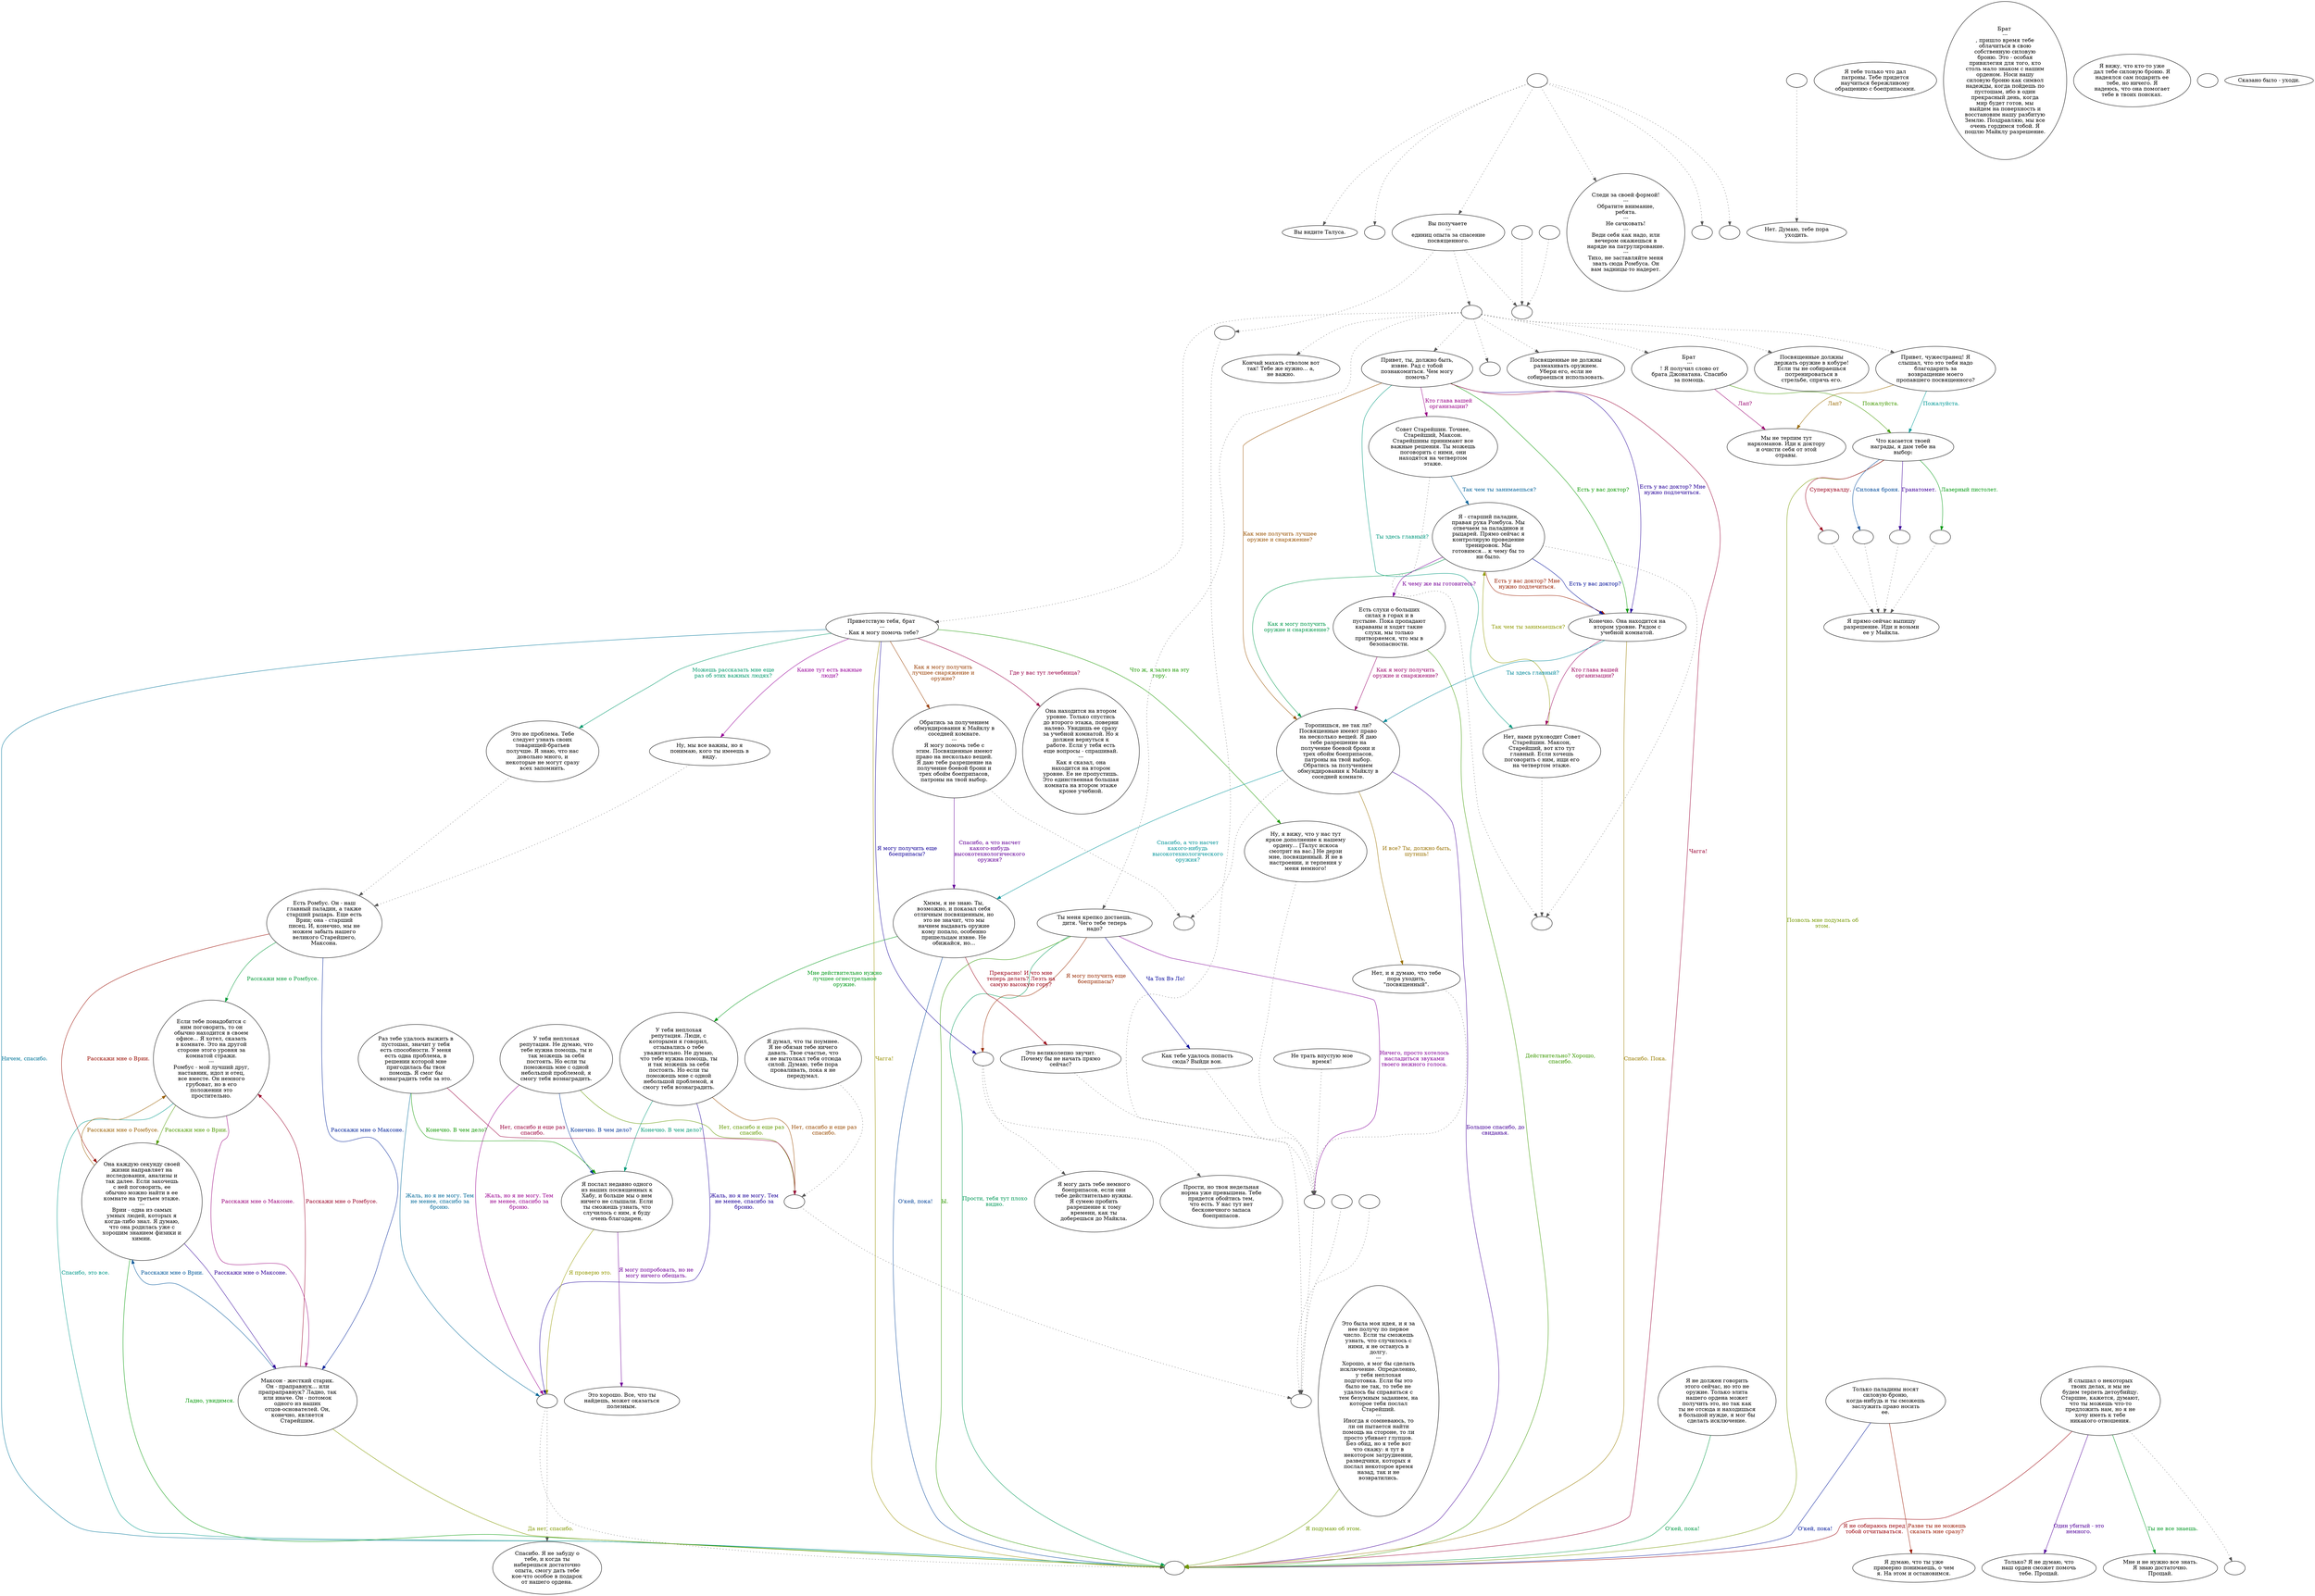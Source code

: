 digraph talus {
  "start" [style=filled       fillcolor="#FFFFFF"       color="#000000"]
  "start" -> "look_at_p_proc" [style=dotted color="#555555"]
  "start" -> "pickup_p_proc" [style=dotted color="#555555"]
  "start" -> "talk_p_proc" [style=dotted color="#555555"]
  "start" -> "TalusBackground" [style=dotted color="#555555"]
  "start" -> "critter_p_proc" [style=dotted color="#555555"]
  "start" -> "destroy_p_proc" [style=dotted color="#555555"]
  "start" [label=""]
  "do_dialogue" [style=filled       fillcolor="#FFFFFF"       color="#000000"]
  "do_dialogue" -> "weapon_check" [style=dotted color="#555555"]
  "do_dialogue" -> "Talus11" [style=dotted color="#555555"]
  "do_dialogue" -> "Talus12" [style=dotted color="#555555"]
  "do_dialogue" -> "Talus13" [style=dotted color="#555555"]
  "do_dialogue" -> "Talus49" [style=dotted color="#555555"]
  "do_dialogue" -> "Talus47" [style=dotted color="#555555"]
  "do_dialogue" -> "Talus00" [style=dotted color="#555555"]
  "do_dialogue" -> "Talus22" [style=dotted color="#555555"]
  "do_dialogue" -> "Talus14" [style=dotted color="#555555"]
  "do_dialogue" [label=""]
  "weapon_check" [style=filled       fillcolor="#FFFFFF"       color="#000000"]
  "weapon_check" [label=""]
  "set_requisition" [style=filled       fillcolor="#FFFFFF"       color="#000000"]
  "set_requisition" [label=""]
  "Talus00" [style=filled       fillcolor="#FFFFFF"       color="#000000"]
  "Talus00" [label="Привет, ты, должно быть,\nизвне. Рад с тобой\nпознакомиться. Чем могу\nпомочь?"]
  "Talus00" -> "Talus01" [label="Кто глава вашей\nорганизации?" color="#990087" fontcolor="#990087"]
  "Talus00" -> "Talus02" [label="Ты здесь главный?" color="#00997E" fontcolor="#00997E"]
  "Talus00" -> "Talus07" [label="Как мне получить лучшее\nоружие и снаряжение?" color="#995100" fontcolor="#995100"]
  "Talus00" -> "Talus28" [label="Есть у вас доктор? Мне\nнужно подлечиться." color="#250099" fontcolor="#250099"]
  "Talus00" -> "Talus28" [label="Есть у вас доктор?" color="#089900" fontcolor="#089900"]
  "Talus00" -> "TalusEnd" [label="Чагга!" color="#990034" fontcolor="#990034"]
  "Talus01" [style=filled       fillcolor="#FFFFFF"       color="#000000"]
  "Talus01" -> "Goodbyes" [style=dotted color="#555555"]
  "Talus01" [label="Совет Старейшин. Точнее,\nСтарейший, Максон.\nСтарейшины принимают все\nважные решения. Ты можешь\nпоговорить с ними, они\nнаходятся на четвертом\nэтаже."]
  "Talus01" -> "Talus05" [label="Так чем ты занимаешься?" color="#006199" fontcolor="#006199"]
  "Talus02" [style=filled       fillcolor="#FFFFFF"       color="#000000"]
  "Talus02" -> "Goodbyes" [style=dotted color="#555555"]
  "Talus02" [label="Нет, нами руководит Совет\nСтарейшин. Максон,\nСтарейший, вот кто тут\nглавный. Если хочешь\nпоговорить с ним, ищи его\nна четвертом этаже."]
  "Talus02" -> "Talus05" [label="Так чем ты занимаешься?" color="#8E9900" fontcolor="#8E9900"]
  "Talus05" [style=filled       fillcolor="#FFFFFF"       color="#000000"]
  "Talus05" -> "Goodbyes" [style=dotted color="#555555"]
  "Talus05" [label="Я - старший паладин,\nправая рука Ромбуса. Мы\nотвечаем за паладинов и\nрыцарей. Прямо сейчас я\nконтролирую проведение\nтренировок. Мы\nготовимся... к чему бы то\nни было."]
  "Talus05" -> "Talus06" [label="К чему же вы готовитесь?" color="#780099" fontcolor="#780099"]
  "Talus05" -> "Talus07" [label="Как я могу получить\nоружие и снаряжение?" color="#00994B" fontcolor="#00994B"]
  "Talus05" -> "Talus28" [label="Есть у вас доктор? Мне\nнужно подлечиться." color="#991E00" fontcolor="#991E00"]
  "Talus05" -> "Talus28" [label="Есть у вас доктор?" color="#000E99" fontcolor="#000E99"]
  "Talus06" [style=filled       fillcolor="#FFFFFF"       color="#000000"]
  "Talus06" [label="Есть слухи о больших\nсилах в горах и в\nпустыне. Пока пропадают\nкараваны и ходят такие\nслухи, мы только\nпритворяемся, что мы в\nбезопасности."]
  "Talus06" -> "TalusEnd" [label="Действительно? Хорошо,\nспасибо." color="#3B9900" fontcolor="#3B9900"]
  "Talus06" -> "Talus07" [label="Как я могу получить\nоружие и снаряжение?" color="#990068" fontcolor="#990068"]
  "Talus07" [style=filled       fillcolor="#FFFFFF"       color="#000000"]
  "Talus07" -> "set_requisition" [style=dotted color="#555555"]
  "Talus07" [label="Торопишься, не так ли?\nПосвященные имеют право\nна несколько вещей. Я даю\nтебе разрешение на\nполучение боевой брони и\nтрех обойм боеприпасов,\nпатроны на твой выбор.\nОбратись за получением\nобмундирования к Майклу в\nсоседней комнате."]
  "Talus07" -> "Talus08" [label="Спасибо, а что насчет\nкакого-нибудь\nвысокотехнологического\nоружия?" color="#009499" fontcolor="#009499"]
  "Talus07" -> "Talus42" [label="И все? Ты, должно быть,\nшутишь!" color="#997100" fontcolor="#997100"]
  "Talus07" -> "TalusEnd" [label="Большое спасибо, до\nсвиданья." color="#440099" fontcolor="#440099"]
  "Talus08" [style=filled       fillcolor="#FFFFFF"       color="#000000"]
  "Talus08" [label="Хммм, я не знаю. Ты,\nвозможно, и показал себя\nотличным посвященным, но\nэто не значит, что мы\nначнем выдавать оружие\nкому попало, особенно\nпришельцам извне. Не\nобижайся, но..."]
  "Talus08" -> "Talus32" [label="Мне действительно нужно\nлучшее огнестрельное\nоружие." color="#009918" fontcolor="#009918"]
  "Talus08" -> "Talus09" [label="Прекрасно! И что мне\nтеперь делать? Лезть на\nсамую высокую гору?" color="#990015" fontcolor="#990015"]
  "Talus08" -> "TalusEnd" [label="О'кей, пока!" color="#004199" fontcolor="#004199"]
  "Talus09" [style=filled       fillcolor="#FFFFFF"       color="#000000"]
  "Talus09" -> "DownReact" [style=dotted color="#555555"]
  "Talus09" [label="Это великолепно звучит.\nПочему бы не начать прямо\nсейчас?"]
  "Talus10" [style=filled       fillcolor="#FFFFFF"       color="#000000"]
  "Talus10" [label="Это была моя идея, и я за\nнее получу по первое\nчисло. Если ты сможешь\nузнать, что случилось с\nними, я не останусь в\nдолгу.\n---\nХорошо, я мог бы сделать\nисключение. Определенно,\nу тебя неплохая\nподготовка. Если бы это\nбыло не так, то тебе не\nудалось бы справиться с\nтем безумным заданием, на\nкоторое тебя послал\nСтарейший.\n---\nИногда я сомневаюсь, то\nли он пытается найти\nпомощь на стороне, то ли\nпросто убивает глупцов.\nБез обид, но я тебе вот\nчто скажу: я тут в\nнекотором затруднении,\nразведчики, которых я\nпослал некоторое время\nназад, так и не\nвозвратились."]
  "Talus10" -> "TalusEnd" [label="Я подумаю об этом." color="#6E9900" fontcolor="#6E9900"]
  "Talus11" [style=filled       fillcolor="#FFFFFF"       color="#000000"]
  "Talus11" [label="Посвященные не должны\nразмахивать оружием.\nУбери его, если не\nсобираешься использовать."]
  "Talus12" [style=filled       fillcolor="#FFFFFF"       color="#000000"]
  "Talus12" [label="Посвященные должны\nдержать оружие в кобуре!\nЕсли ты не собираешься\nпотренироваться в\nстрельбе, спрячь его."]
  "Talus13" [style=filled       fillcolor="#FFFFFF"       color="#000000"]
  "Talus13" [label="Кончай махать стволом вот\nтак! Тебе же нужно... а,\nне важно."]
  "Talus14" [style=filled       fillcolor="#FFFFFF"       color="#000000"]
  "Talus14" [label="Приветствую тебя, брат \n---\n. Как я могу помочь тебе?"]
  "Talus14" -> "Talus16" [label="Какие тут есть важные\nлюди?" color="#970099" fontcolor="#970099"]
  "Talus14" -> "Talus17" [label="Можешь рассказать мне еще\nраз об этих важных людях?" color="#00996B" fontcolor="#00996B"]
  "Talus14" -> "Talus15" [label="Как я могу получить\nлучшее снаряжение и\nоружие?" color="#993E00" fontcolor="#993E00"]
  "Talus14" -> "TalusAmmo" [label="Я могу получить еще\nбоеприпасы?" color="#110099" fontcolor="#110099"]
  "Talus14" -> "Talus44" [label="Что ж, я залез на эту\nгору." color="#1B9900" fontcolor="#1B9900"]
  "Talus14" -> "Talus29" [label="Где у вас тут лечебница?" color="#990048" fontcolor="#990048"]
  "Talus14" -> "TalusEnd" [label="Ничем, спасибо." color="#007599" fontcolor="#007599"]
  "Talus14" -> "TalusEnd" [label="Чагга!" color="#999100" fontcolor="#999100"]
  "Talus14a" [style=filled       fillcolor="#FFFFFF"       color="#000000"]
  "Talus14a" -> "Talus34" [style=dotted color="#555555"]
  "Talus14a" [label=""]
  "Talus15" [style=filled       fillcolor="#FFFFFF"       color="#000000"]
  "Talus15" -> "set_requisition" [style=dotted color="#555555"]
  "Talus15" [label="Обратись за получением\nобмундирования к Майклу в\nсоседней комнате.\n---\nЯ могу помочь тебе с\nэтим. Посвященные имеют\nправо на несколько вещей.\nЯ даю тебе разрешение на\nполучение боевой брони и\nтрех обойм боеприпасов,\nпатроны на твой выбор."]
  "Talus15" -> "Talus08" [label="Спасибо, а что насчет\nкакого-нибудь\nвысокотехнологического\nоружия?" color="#640099" fontcolor="#640099"]
  "Talus16" [style=filled       fillcolor="#FFFFFF"       color="#000000"]
  "Talus16" -> "Talus18" [style=dotted color="#555555"]
  "Talus16" [label="Ну, мы все важны, но я\nпонимаю, кого ты имеешь в\nвиду."]
  "Talus17" [style=filled       fillcolor="#FFFFFF"       color="#000000"]
  "Talus17" -> "Talus18" [style=dotted color="#555555"]
  "Talus17" [label="Это не проблема. Тебе\nследует узнать своих\nтоварищей-братьев\nполучше. Я знаю, что нас\nдовольно много, и\nнекоторые не могут сразу\nвсех запомнить."]
  "Talus18" [style=filled       fillcolor="#FFFFFF"       color="#000000"]
  "Talus18" [label="Есть Ромбус. Он - наш\nглавный паладин, а также\nстарший рыцарь. Еще есть\nВрии; она - старший\nписец. И, конечно, мы не\nможем забыть нашего\nвеликого Старейшего,\nМаксона."]
  "Talus18" -> "Talus19" [label="Расскажи мне о Ромбусе." color="#009937" fontcolor="#009937"]
  "Talus18" -> "Talus20" [label="Расскажи мне о Врии." color="#990B00" fontcolor="#990B00"]
  "Talus18" -> "Talus21" [label="Расскажи мне о Максоне." color="#002299" fontcolor="#002299"]
  "Talus19" [style=filled       fillcolor="#FFFFFF"       color="#000000"]
  "Talus19" [label="Если тебе понадобится с\nним поговорить, то он\nобычно находится в своем\nофисе... Я хотел, сказать\nв комнате. Это на другой\nстороне этого уровня за\nкомнатой стражи.\n---\nРомбус - мой лучший друг,\nнаставник, идол и отец,\nвсе вместе. Он немного\nгрубоват, но в его\nположении это\nпростительно."]
  "Talus19" -> "Talus20" [label="Расскажи мне о Врии." color="#4E9900" fontcolor="#4E9900"]
  "Talus19" -> "Talus21" [label="Расскажи мне о Максоне." color="#99007B" fontcolor="#99007B"]
  "Talus19" -> "TalusEnd" [label="Спасибо, это все." color="#00998A" fontcolor="#00998A"]
  "Talus20" [style=filled       fillcolor="#FFFFFF"       color="#000000"]
  "Talus20" [label="Она каждую секунду своей\nжизни направляет на\nисследования, анализы и\nтак далее. Если захочешь\nс ней поговорить, ее\nобычно можно найти в ее\nкомнате на третьем этаже.\n---\nВрии - одна из самых\nумных людей, которых я\nкогда-либо знал. Я думаю,\nчто она родилась уже с\nхорошим знанием физики и\nхимии."]
  "Talus20" -> "Talus19" [label="Расскажи мне о Ромбусе." color="#995E00" fontcolor="#995E00"]
  "Talus20" -> "Talus21" [label="Расскажи мне о Максоне." color="#310099" fontcolor="#310099"]
  "Talus20" -> "TalusEnd" [label="Ладно, увидимся." color="#009904" fontcolor="#009904"]
  "Talus21" [style=filled       fillcolor="#FFFFFF"       color="#000000"]
  "Talus21" [label="Максон - жесткий старик.\nОн - праправнук... или\nпрапраправнук? Ладно, так\nили иначе. Он - потомок\nодного из наших\nотцов-основателей. Он,\nконечно, является\nСтарейшим."]
  "Talus21" -> "Talus19" [label="Расскажи мне о Ромбусе." color="#990028" fontcolor="#990028"]
  "Talus21" -> "Talus20" [label="Расскажи мне о Врии." color="#005599" fontcolor="#005599"]
  "Talus21" -> "TalusEnd" [label="Да нет, спасибо." color="#829900" fontcolor="#829900"]
  "Talus22" [style=filled       fillcolor="#FFFFFF"       color="#000000"]
  "Talus22" [label="Ты меня крепко достаешь,\nдитя. Чего тебе теперь\nнадо?"]
  "Talus22" -> "DownReact" [label="Ничего, просто хотелось\nнасладиться звуками\nтвоего нежного голоса." color="#840099" fontcolor="#840099"]
  "Talus22" -> "TalusEnd" [label="Прости, тебя тут плохо\nвидно." color="#009957" fontcolor="#009957"]
  "Talus22" -> "TalusAmmo" [label="Я могу получить еще\nбоеприпасы?" color="#992A00" fontcolor="#992A00"]
  "Talus22" -> "Talus24" [label="Ча Тох Вэ Ло!" color="#000299" fontcolor="#000299"]
  "Talus22" -> "TalusEnd" [label="Ы." color="#2F9900" fontcolor="#2F9900"]
  "Talus23" [style=filled       fillcolor="#FFFFFF"       color="#000000"]
  "Talus23" -> "DownReact" [style=dotted color="#555555"]
  "Talus23" [label="Не трать впустую мое\nвремя!"]
  "Talus24" [style=filled       fillcolor="#FFFFFF"       color="#000000"]
  "Talus24" -> "DownReact" [style=dotted color="#555555"]
  "Talus24" [label="Как тебе удалось попасть\nсюда? Выйди вон."]
  "Talus25" [style=filled       fillcolor="#FFFFFF"       color="#000000"]
  "Talus25" [label="Я могу дать тебе немного\nбоеприпасов, если они\nтебе действительно нужны.\nЯ сумею пробить\nразрешение к тому\nвремени, как ты\nдоберешься до Майкла."]
  "Talus26" [style=filled       fillcolor="#FFFFFF"       color="#000000"]
  "Talus26" [label="Я тебе только что дал\nпатроны. Тебе придется\nнаучиться бережливому\nобращению с боеприпасами."]
  "Talus27" [style=filled       fillcolor="#FFFFFF"       color="#000000"]
  "Talus27" [label="Прости, но твоя недельная\nнорма уже превышена. Тебе\nпридется обойтись тем,\nчто есть. У нас тут нет\nбесконечного запаса\nбоеприпасов."]
  "Talus28" [style=filled       fillcolor="#FFFFFF"       color="#000000"]
  "Talus28" [label="Конечно. Она находится на\nвтором уровне. Рядом с\nучебной комнатой."]
  "Talus28" -> "Talus02" [label="Кто глава вашей\nорганизации?" color="#99005C" fontcolor="#99005C"]
  "Talus28" -> "Talus07" [label="Ты здесь главный?" color="#008899" fontcolor="#008899"]
  "Talus28" -> "TalusEnd" [label="Спасибо. Пока." color="#997D00" fontcolor="#997D00"]
  "Talus29" [style=filled       fillcolor="#FFFFFF"       color="#000000"]
  "Talus29" [label="Она находится на втором\nуровне. Только спустись\nдо второго этажа, поверни\nналево. Увидишь ее сразу\nза учебной комнатой. Но я\nдолжен вернуться к\nработе. Если у тебя есть\nеще вопросы - спрашивай.\n---\nКак я сказал, она\nнаходится на втором\nуровне. Ее не пропустишь.\nЭто единственная большая\nкомната на втором этаже\nкроме учебной."]
  "Talus30" [style=filled       fillcolor="#FFFFFF"       color="#000000"]
  "Talus30" -> "BottomReact" [style=dotted color="#555555"]
  "Talus30" [label="Я слышал о некоторых\nтвоих делах, и мы не\nбудем терпеть детоубийцу.\nСтаршие, кажется, думают,\nчто ты можешь что-то\nпредложить нам, но я не\nхочу иметь к тебе\nникакого отношения."]
  "Talus30" -> "Talus37" [label="Один убитый - это\nнемного." color="#510099" fontcolor="#510099"]
  "Talus30" -> "Talus38" [label="Ты не все знаешь." color="#009924" fontcolor="#009924"]
  "Talus30" -> "TalusEnd" [label="Я не собираюсь перед\nтобой отчитываться." color="#990009" fontcolor="#990009"]
  "Talus31" [style=filled       fillcolor="#FFFFFF"       color="#000000"]
  "Talus31" [label="У тебя неплохая\nрепутация. Не думаю, что\nтебе нужна помощь, ты и\nтак можешь за себя\nпостоять. Но если ты\nпоможешь мне с одной\nнебольшой проблемой, я\nсмогу тебя вознаградить."]
  "Talus31" -> "Talus35" [label="Конечно. В чем дело?" color="#003599" fontcolor="#003599"]
  "Talus31" -> "BigDownReact" [label="Нет, спасибо и еще раз\nспасибо." color="#629900" fontcolor="#629900"]
  "Talus31" -> "Talus31a" [label="Жаль, но я не могу. Тем\nне менее, спасибо за\nброню." color="#99008F" fontcolor="#99008F"]
  "Talus31a" [style=filled       fillcolor="#FFFFFF"       color="#000000"]
  "Talus31a" -> "Talus39" [style=dotted color="#555555"]
  "Talus31a" -> "TalusEnd" [style=dotted color="#555555"]
  "Talus31a" [label=""]
  "Talus32" [style=filled       fillcolor="#FFFFFF"       color="#000000"]
  "Talus32" [label="У тебя неплохая\nрепутация. Люди, с\nкоторыми я говорил,\nотзывались о тебе\nуважительно. Не думаю,\nчто тебе нужна помощь, ты\nи так можешь за себя\nпостоять. Но если ты\nпоможешь мне с одной\nнебольшой проблемой, я\nсмогу тебя вознаградить."]
  "Talus32" -> "Talus35" [label="Конечно. В чем дело?" color="#009977" fontcolor="#009977"]
  "Talus32" -> "BigDownReact" [label="Нет, спасибо и еще раз\nспасибо." color="#994A00" fontcolor="#994A00"]
  "Talus32" -> "Talus31a" [label="Жаль, но я не могу. Тем\nне менее, спасибо за\nброню." color="#1D0099" fontcolor="#1D0099"]
  "Talus33" [style=filled       fillcolor="#FFFFFF"       color="#000000"]
  "Talus33" [label="Раз тебе удалось выжить в\nпустошах, значит у тебя\nесть способности. У меня\nесть одна проблема, в\nрешении которой мне\nпригодилась бы твоя\nпомощь. Я смог бы\nвознаградить тебя за это."]
  "Talus33" -> "Talus35" [label="Конечно. В чем дело?" color="#0F9900" fontcolor="#0F9900"]
  "Talus33" -> "BigDownReact" [label="Нет, спасибо и еще раз\nспасибо." color="#99003C" fontcolor="#99003C"]
  "Talus33" -> "Talus31a" [label="Жаль, но я не могу. Тем\nне менее, спасибо за\nброню." color="#006999" fontcolor="#006999"]
  "Talus34" [style=filled       fillcolor="#FFFFFF"       color="#000000"]
  "Talus34" [label="Нет. Думаю, тебе пора\nуходить."]
  "Talus35" [style=filled       fillcolor="#FFFFFF"       color="#000000"]
  "Talus35" [label="Я послал недавно одного\nиз наших посвященных к\nХабу, и больше мы о нем\nничего не слышали. Если\nты сможешь узнать, что\nслучилось с ним, я буду\nочень благодарен."]
  "Talus35" -> "Talus31a" [label="Я проверю это." color="#959900" fontcolor="#959900"]
  "Talus35" -> "Talus46" [label="Я могу попробовать, но не\nмогу ничего обещать." color="#700099" fontcolor="#700099"]
  "Talus37" [style=filled       fillcolor="#FFFFFF"       color="#000000"]
  "Talus37" [label="Только? Я не думаю, что\nнаш орден сможет помочь\nтебе. Прощай."]
  "Talus38" [style=filled       fillcolor="#FFFFFF"       color="#000000"]
  "Talus38" [label="Мне и не нужно все знать.\nЯ знаю достаточно.\nПрощай."]
  "Talus39" [style=filled       fillcolor="#FFFFFF"       color="#000000"]
  "Talus39" [label="Спасибо. Я не забуду о\nтебе, и когда ты\nнаберешься достаточно\nопыта, смогу дать тебе\nкое-что особое в подарок\nот нашего ордена."]
  "Talus40" [style=filled       fillcolor="#FFFFFF"       color="#000000"]
  "Talus40" [label="Я не должен говорить\nэтого сейчас, но это не\nоружие. Только элита\nнашего ордена может\nполучить это, но так как\nты не отсюда и находишься\nв большой нужде, я мог бы\nсделать исключение."]
  "Talus40" -> "TalusEnd" [label="О'кей, пока!" color="#009944" fontcolor="#009944"]
  "Talus41" [style=filled       fillcolor="#FFFFFF"       color="#000000"]
  "Talus41" [label="Я думаю, что ты уже\nпримерно понимаешь, о чем\nя. На этом и остановимся."]
  "Talus42" [style=filled       fillcolor="#FFFFFF"       color="#000000"]
  "Talus42" -> "DownReact" [style=dotted color="#555555"]
  "Talus42" [label="Нет, и я думаю, что тебе\nпора уходить,\n\"посвященный\"."]
  "Talus43" [style=filled       fillcolor="#FFFFFF"       color="#000000"]
  "Talus43" [label="Только паладины носят\nсиловую броню,\nкогда-нибудь и ты сможешь\nзаслужить право носить\nее."]
  "Talus43" -> "Talus41" [label="Разве ты не можешь\nсказать мне сразу?" color="#991700" fontcolor="#991700"]
  "Talus43" -> "TalusEnd" [label="О'кей, пока!" color="#001699" fontcolor="#001699"]
  "Talus44" [style=filled       fillcolor="#FFFFFF"       color="#000000"]
  "Talus44" -> "DownReact" [style=dotted color="#555555"]
  "Talus44" [label="Ну, я вижу, что у нас тут\nяркое дополнение к нашему\nордену... [Талус искоса\nсмотрит на вас.] Не дерзи\nмне, посвященный. Я не в\nнастроении, и терпения у\nменя немного!"]
  "Talus45" [style=filled       fillcolor="#FFFFFF"       color="#000000"]
  "Talus45" -> "BigDownReact" [style=dotted color="#555555"]
  "Talus45" [label="Я думал, что ты поумнее.\nЯ не обязан тебе ничего\nдавать. Твое счастье, что\nя не вытолкал тебя отсюда\nсилой. Думаю, тебе пора\nпроваливать, пока я не\nпередумал."]
  "Talus46" [style=filled       fillcolor="#FFFFFF"       color="#000000"]
  "Talus46" [label="Это хорошо. Все, что ты\nнайдешь, может оказаться\nполезным."]
  "Talus47" [style=filled       fillcolor="#FFFFFF"       color="#000000"]
  "Talus47" [label="Брат \n---\n! Я получил слово от\nбрата Джонатана. Спасибо\nза помощь."]
  "Talus47" -> "Talus51" [label="Пожалуйста." color="#429900" fontcolor="#429900"]
  "Talus47" -> "Talus50" [label="Лап?" color="#99006F" fontcolor="#99006F"]
  "Talus49" [style=filled       fillcolor="#FFFFFF"       color="#000000"]
  "Talus49" [label="Привет, чужестранец! Я\nслышал, что это тебя надо\nблагодарить за\nвозвращение моего\nпропавшего посвященного?"]
  "Talus49" -> "Talus51" [label="Пожалуйста." color="#009996" fontcolor="#009996"]
  "Talus49" -> "Talus50" [label="Лап?" color="#996A00" fontcolor="#996A00"]
  "Talus50" [style=filled       fillcolor="#FFFFFF"       color="#000000"]
  "Talus50" [label="Мы не терпим тут\nнаркоманов. Иди к доктору\nи очисти себя от этой\nотравы."]
  "Talus51" [style=filled       fillcolor="#FFFFFF"       color="#000000"]
  "Talus51" [label="Что касается твоей\nнаграды, я дам тебе на\nвыбор:"]
  "Talus51" -> "Talus51a" [label="Гранатомет." color="#3D0099" fontcolor="#3D0099"]
  "Talus51" -> "Talus51b" [label="Лазерный пистолет." color="#009910" fontcolor="#009910"]
  "Talus51" -> "Talus51c" [label="Суперкувалду." color="#99001C" fontcolor="#99001C"]
  "Talus51" -> "Talus51d" [label="Силовая броня." color="#004999" fontcolor="#004999"]
  "Talus51" -> "TalusEnd" [label="Позволь мне подумать об\nэтом." color="#769900" fontcolor="#769900"]
  "Talus51a" [style=filled       fillcolor="#FFFFFF"       color="#000000"]
  "Talus51a" -> "Talus53" [style=dotted color="#555555"]
  "Talus51a" [label=""]
  "Talus51b" [style=filled       fillcolor="#FFFFFF"       color="#000000"]
  "Talus51b" -> "Talus53" [style=dotted color="#555555"]
  "Talus51b" [label=""]
  "Talus51c" [style=filled       fillcolor="#FFFFFF"       color="#000000"]
  "Talus51c" -> "Talus53" [style=dotted color="#555555"]
  "Talus51c" [label=""]
  "Talus51d" [style=filled       fillcolor="#FFFFFF"       color="#000000"]
  "Talus51d" -> "Talus53" [style=dotted color="#555555"]
  "Talus51d" [label=""]
  "Talus53" [style=filled       fillcolor="#FFFFFF"       color="#000000"]
  "Talus53" [label="Я прямо сейчас выпишу\nразрешение. Иди и возьми\nее у Майкла."]
  "Talus54" [style=filled       fillcolor="#FFFFFF"       color="#000000"]
  "Talus54" [label="Брат \n---\n, пришло время тебе\nоблачиться в свою\nсобственную силовую\nброню. Это - особая\nпривилегия для того, кто\nстоль мало знаком с нашим\nорденом. Носи нашу\nсиловую броню как символ\nнадежды, когда пойдешь по\nпустошам, ибо в один\nпрекрасный день, когда\nмир будет готов, мы\nвыйдем на поверхность и\nвосстановим нашу разбитую\nЗемлю. Поздравляю, мы все\nочень гордимся тобой. Я\nпошлю Майклу разрешение."]
  "Talus55" [style=filled       fillcolor="#FFFFFF"       color="#000000"]
  "Talus55" [label="Я вижу, что кто-то уже\nдал тебе силовую броню. Я\nнадеялся сам подарить ее\nтебе, но ничего. Я\nнадеюсь, что она помогает\nтебе в твоих поисках."]
  "TalusBackground" [style=filled       fillcolor="#FFFFFF"       color="#000000"]
  "TalusBackground" [label="Следи за своей формой!\n---\nОбратите внимание,\nребята.\n---\nНе сачковать!\n---\nВеди себя как надо, или\nвечером окажешься в\nнаряде на патрулирование.\n---\nТихо, не заставляйте меня\nзвать сюда Ромбуса. Он\nвам задницы-то надерет."]
  "TalusAmmo" [style=filled       fillcolor="#FFFFFF"       color="#000000"]
  "TalusAmmo" -> "Talus27" [style=dotted color="#555555"]
  "TalusAmmo" -> "Talus25" [style=dotted color="#555555"]
  "TalusAmmo" [label=""]
  "TalusEnd" [style=filled       fillcolor="#FFFFFF"       color="#000000"]
  "TalusEnd" [label=""]
  "critter_p_proc" [style=filled       fillcolor="#FFFFFF"       color="#000000"]
  "critter_p_proc" [label=""]
  "pickup_p_proc" [style=filled       fillcolor="#FFFFFF"       color="#000000"]
  "pickup_p_proc" [label=""]
  "talk_p_proc" [style=filled       fillcolor="#FFFFFF"       color="#000000"]
  "talk_p_proc" -> "get_reaction" [style=dotted color="#555555"]
  "talk_p_proc" -> "LevelToReact" [style=dotted color="#555555"]
  "talk_p_proc" -> "do_dialogue" [style=dotted color="#555555"]
  "talk_p_proc" [label="Вы получаете \n---\nединиц опыта за спасение\nпосвященного."]
  "destroy_p_proc" [style=filled       fillcolor="#FFFFFF"       color="#000000"]
  "destroy_p_proc" [label=""]
  "look_at_p_proc" [style=filled       fillcolor="#FFFFFF"       color="#000000"]
  "look_at_p_proc" [label="Вы видите Талуса."]
  "get_reaction" [style=filled       fillcolor="#FFFFFF"       color="#000000"]
  "get_reaction" -> "ReactToLevel" [style=dotted color="#555555"]
  "get_reaction" [label=""]
  "ReactToLevel" [style=filled       fillcolor="#FFFFFF"       color="#000000"]
  "ReactToLevel" [label=""]
  "LevelToReact" [style=filled       fillcolor="#FFFFFF"       color="#000000"]
  "LevelToReact" [label=""]
  "UpReact" [style=filled       fillcolor="#FFFFFF"       color="#000000"]
  "UpReact" -> "ReactToLevel" [style=dotted color="#555555"]
  "UpReact" [label=""]
  "DownReact" [style=filled       fillcolor="#FFFFFF"       color="#000000"]
  "DownReact" -> "ReactToLevel" [style=dotted color="#555555"]
  "DownReact" [label=""]
  "BottomReact" [style=filled       fillcolor="#FFFFFF"       color="#000000"]
  "BottomReact" [label=""]
  "TopReact" [style=filled       fillcolor="#FFFFFF"       color="#000000"]
  "TopReact" [label=""]
  "BigUpReact" [style=filled       fillcolor="#FFFFFF"       color="#000000"]
  "BigUpReact" -> "ReactToLevel" [style=dotted color="#555555"]
  "BigUpReact" [label=""]
  "BigDownReact" [style=filled       fillcolor="#FFFFFF"       color="#000000"]
  "BigDownReact" -> "ReactToLevel" [style=dotted color="#555555"]
  "BigDownReact" [label=""]
  "UpReactLevel" [style=filled       fillcolor="#FFFFFF"       color="#000000"]
  "UpReactLevel" -> "LevelToReact" [style=dotted color="#555555"]
  "UpReactLevel" [label=""]
  "DownReactLevel" [style=filled       fillcolor="#FFFFFF"       color="#000000"]
  "DownReactLevel" -> "LevelToReact" [style=dotted color="#555555"]
  "DownReactLevel" [label=""]
  "Goodbyes" [style=filled       fillcolor="#FFFFFF"       color="#000000"]
  "Goodbyes" [label=""]
  "Talus36" [style=filled       fillcolor="#FFFFFF"       color="#000000"]
  "Talus36" [label="Сказано было - уходи."]
}